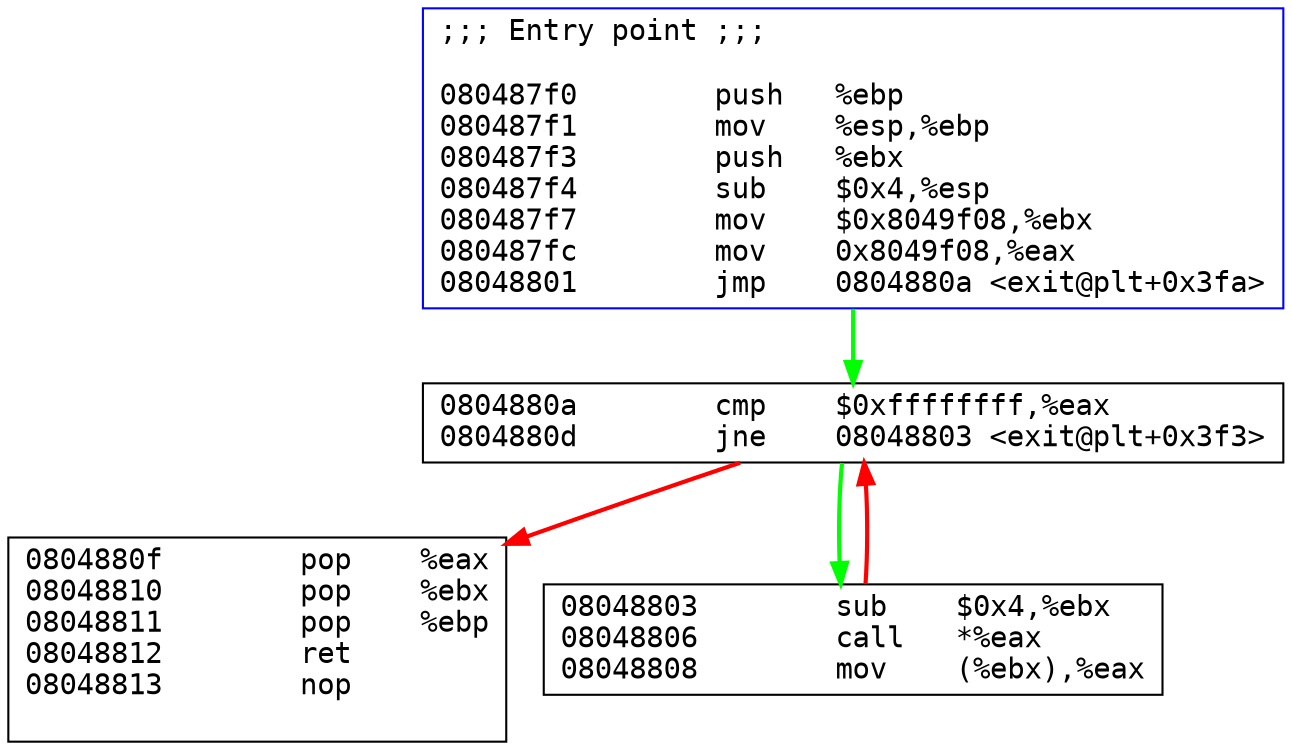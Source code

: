 digraph G { node [fontname=Courier]; 
 "0804880f" [shape=box, label = "0804880f	pop    %eax\l08048810	pop    %ebx\l08048811	pop    %ebp\l08048812	ret\l08048813	nop\l	\l"]

 "0804880a" [shape=box, label = "0804880a	cmp    $0xffffffff,%eax\l0804880d	jne    08048803 <exit@plt+0x3f3>\l"]

 "080487f0" [shape=box, color = blue, label = ";;; Entry point ;;;\l\l080487f0	push   %ebp\l080487f1	mov    %esp,%ebp\l080487f3	push   %ebx\l080487f4	sub    $0x4,%esp\l080487f7	mov    $0x8049f08,%ebx\l080487fc	mov    0x8049f08,%eax\l08048801	jmp    0804880a <exit@plt+0x3fa>\l"]

 "08048803" [shape=box, label = "08048803	sub    $0x4,%ebx\l08048806	call   *%eax\l08048808	mov    (%ebx),%eax\l"]
"080487f0" -> "0804880a" [style = bold, color=green]
"08048803" -> "0804880a" [style = bold, color=red]
"0804880a" -> "08048803" [style = bold, color=green]
"0804880a" -> "0804880f" [style = bold, color=red]
}
